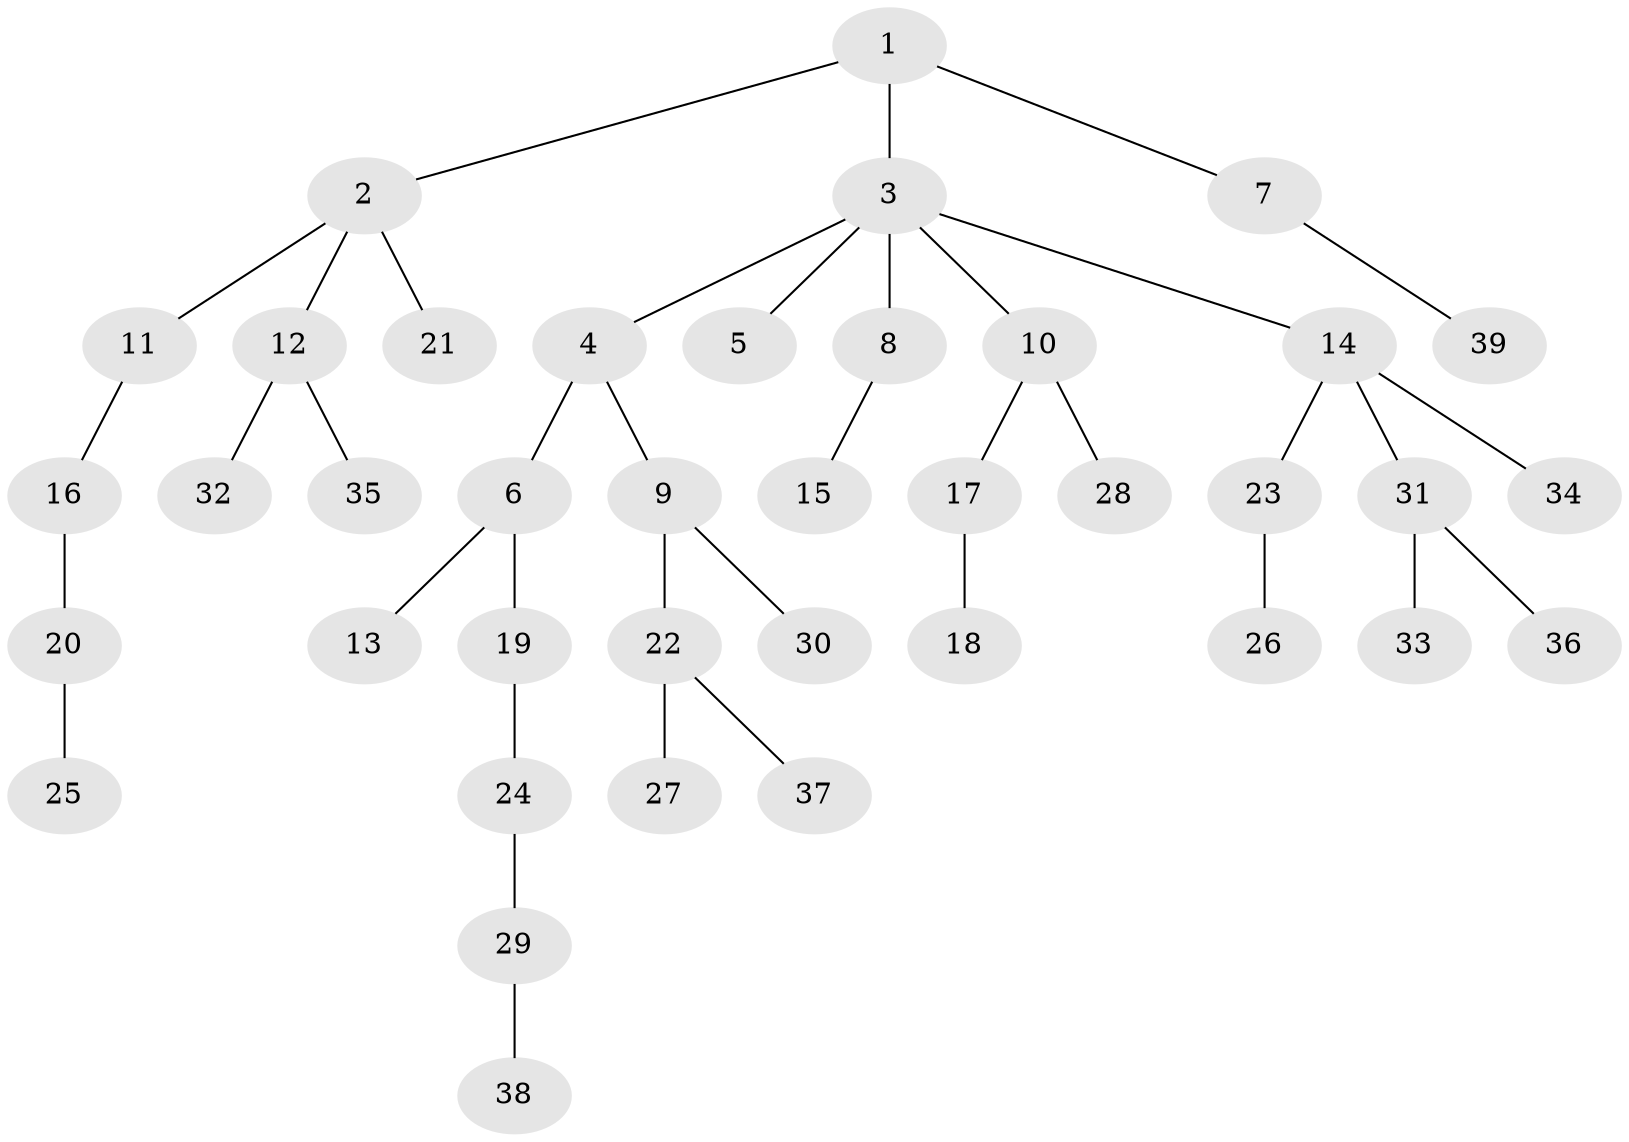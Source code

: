 // original degree distribution, {4: 0.10810810810810811, 5: 0.02702702702702703, 1: 0.5405405405405406, 6: 0.013513513513513514, 2: 0.14864864864864866, 3: 0.16216216216216217}
// Generated by graph-tools (version 1.1) at 2025/37/03/09/25 02:37:09]
// undirected, 39 vertices, 38 edges
graph export_dot {
graph [start="1"]
  node [color=gray90,style=filled];
  1;
  2;
  3;
  4;
  5;
  6;
  7;
  8;
  9;
  10;
  11;
  12;
  13;
  14;
  15;
  16;
  17;
  18;
  19;
  20;
  21;
  22;
  23;
  24;
  25;
  26;
  27;
  28;
  29;
  30;
  31;
  32;
  33;
  34;
  35;
  36;
  37;
  38;
  39;
  1 -- 2 [weight=1.0];
  1 -- 3 [weight=1.0];
  1 -- 7 [weight=1.0];
  2 -- 11 [weight=1.0];
  2 -- 12 [weight=1.0];
  2 -- 21 [weight=1.0];
  3 -- 4 [weight=1.0];
  3 -- 5 [weight=1.0];
  3 -- 8 [weight=2.0];
  3 -- 10 [weight=1.0];
  3 -- 14 [weight=1.0];
  4 -- 6 [weight=1.0];
  4 -- 9 [weight=1.0];
  6 -- 13 [weight=2.0];
  6 -- 19 [weight=1.0];
  7 -- 39 [weight=1.0];
  8 -- 15 [weight=1.0];
  9 -- 22 [weight=1.0];
  9 -- 30 [weight=1.0];
  10 -- 17 [weight=1.0];
  10 -- 28 [weight=1.0];
  11 -- 16 [weight=1.0];
  12 -- 32 [weight=1.0];
  12 -- 35 [weight=1.0];
  14 -- 23 [weight=1.0];
  14 -- 31 [weight=1.0];
  14 -- 34 [weight=2.0];
  16 -- 20 [weight=1.0];
  17 -- 18 [weight=1.0];
  19 -- 24 [weight=1.0];
  20 -- 25 [weight=3.0];
  22 -- 27 [weight=1.0];
  22 -- 37 [weight=1.0];
  23 -- 26 [weight=1.0];
  24 -- 29 [weight=1.0];
  29 -- 38 [weight=2.0];
  31 -- 33 [weight=2.0];
  31 -- 36 [weight=1.0];
}
